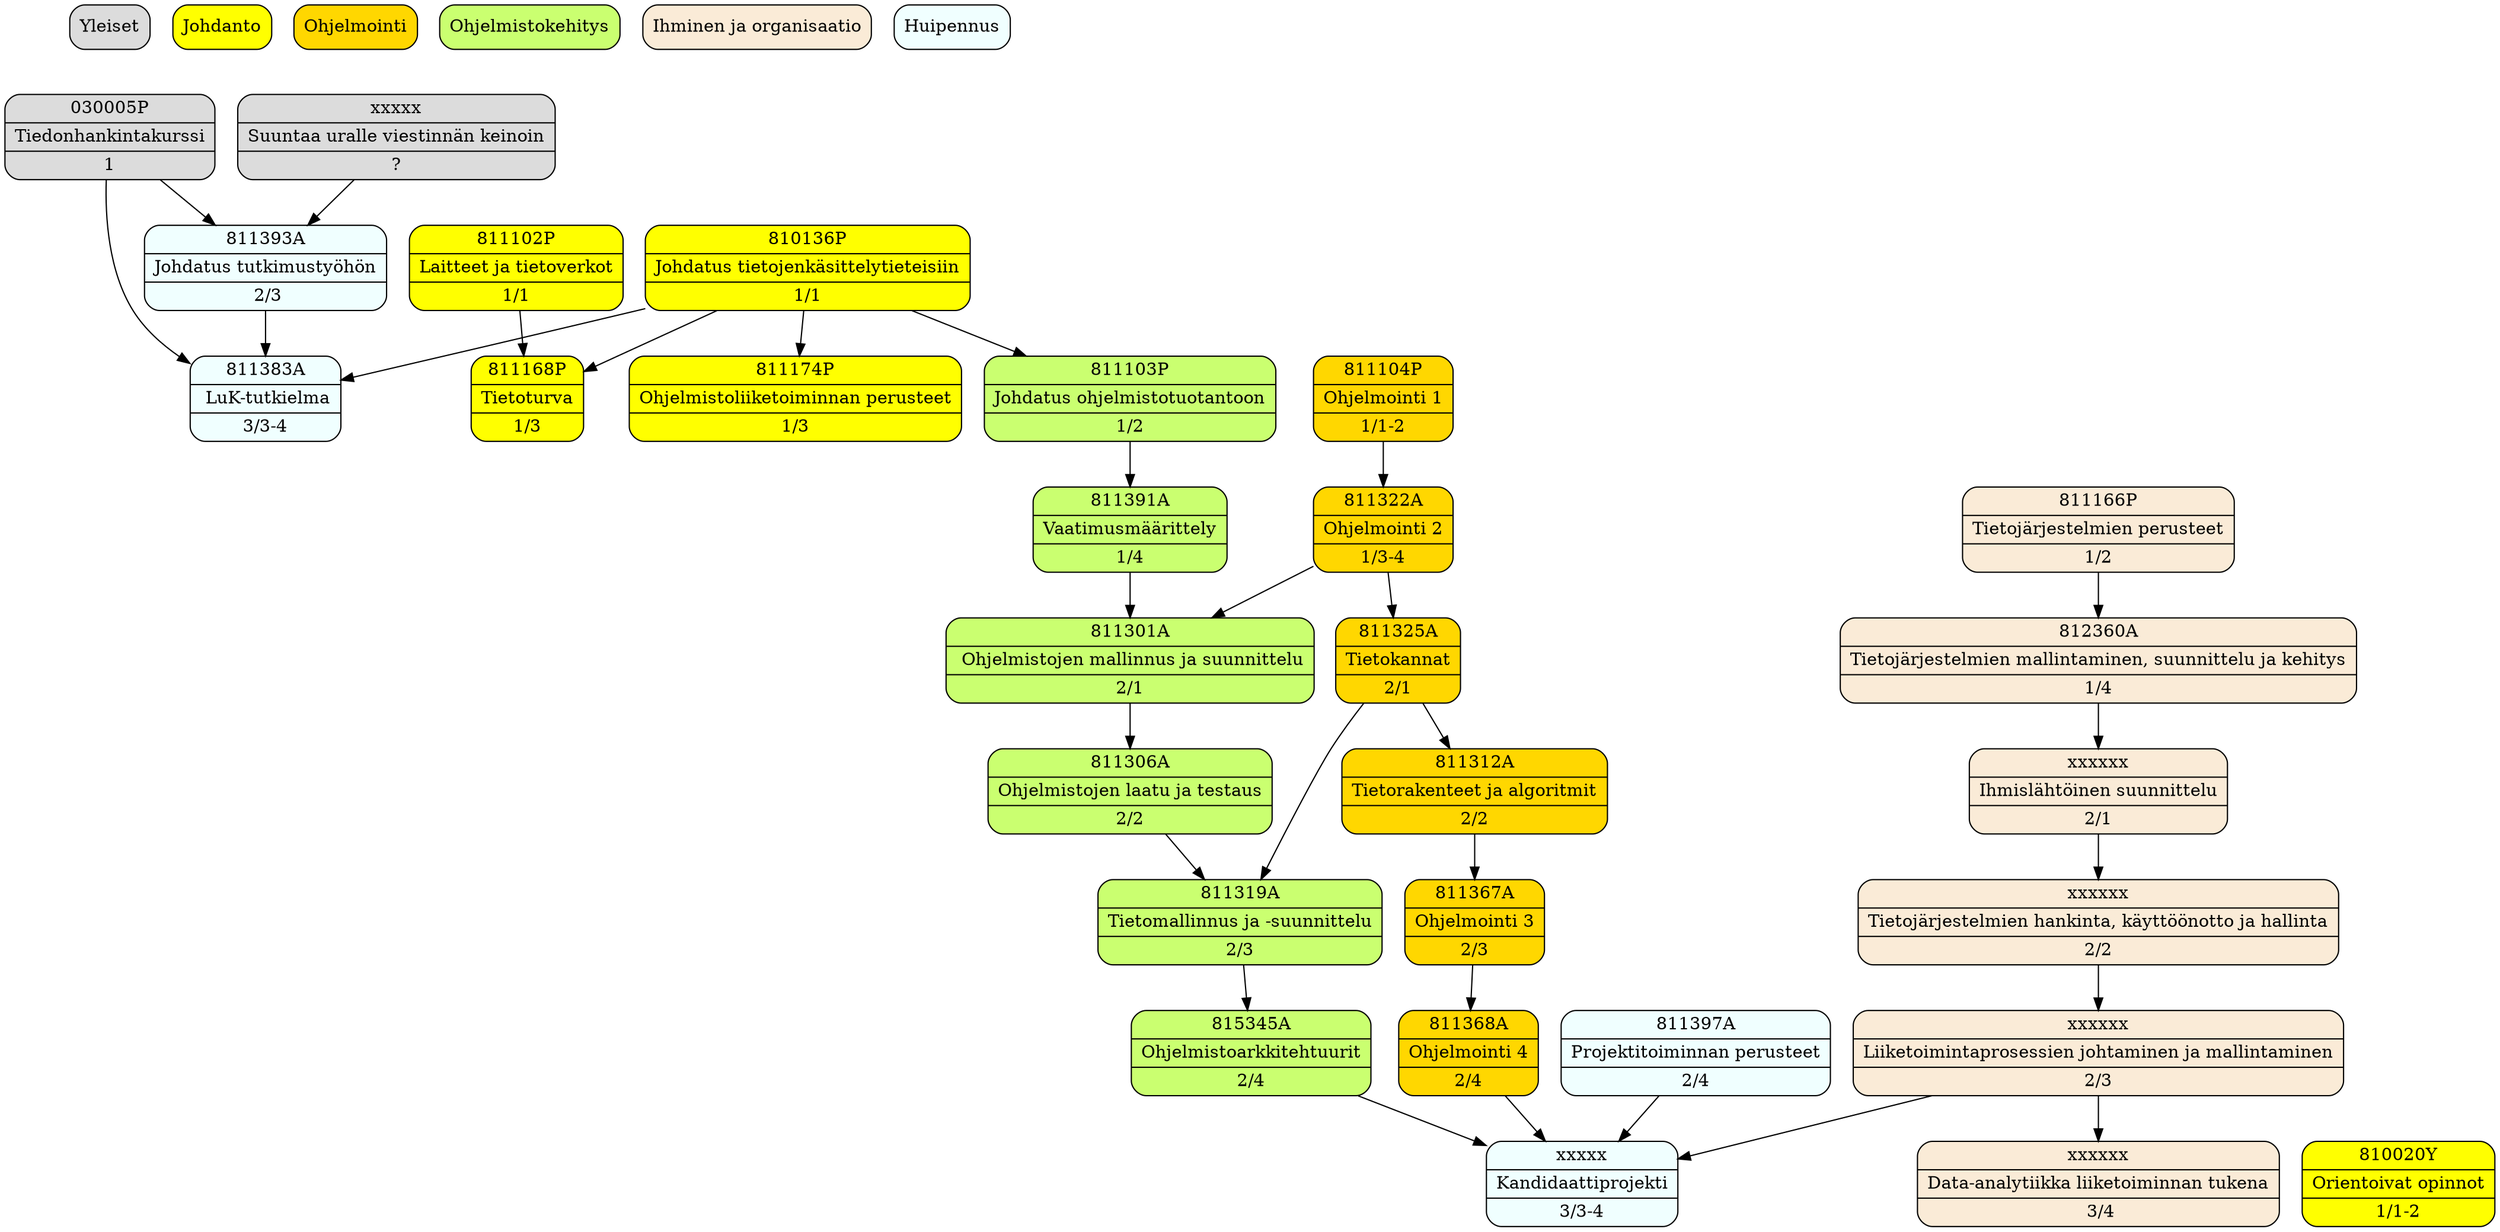 digraph TOLLuK {
   node [shape=record, style="rounded,filled"]
   
   subgraph Yleiset {
      node [fillcolor=gainsboro]
      c030005P [label="{ 030005P | Tiedonhankintakurssi | 1 }"]
      c0006 [label="{ xxxxx | Suuntaa uralle viestinnän keinoin | ? }"]
   }
   
   subgraph Johdanto {
      node [fillcolor=yellow]
      c810020Y [label="{ 810020Y | Orientoivat opinnot | 1/1-2 }"]
      c810136P [label="{ 810136P | Johdatus tietojenkäsittelytieteisiin | 1/1 }"]
      c811168P [label="{ 811168P | Tietoturva | 1/3 }"]
      c811174P [label="{ 811174P | Ohjelmistoliiketoiminnan perusteet | 1/3 }"]
      c811102P [label="{ 811102P | Laitteet ja tietoverkot | 1/1 }"]

      c810136P -> c811168P
      c811102P -> c811168P
      c810136P -> c811174P
   }
   
   subgraph Ohjelmointi {
      node [fillcolor=gold1]
      c811104P [label="{ 811104P | Ohjelmointi 1 | 1/1-2 }"]
      c811322A [label="{ 811322A | Ohjelmointi 2 | 1/3-4 }"]
      c811325A [label="{ 811325A | Tietokannat | 2/1 }"]
      c811312A [label="{ 811312A | Tietorakenteet ja algoritmit | 2/2 }"]
      c811367A [label="{ 811367A | Ohjelmointi 3 | 2/3 }"]
      c811368A [label="{ 811368A | Ohjelmointi 4 | 2/4 }"]
      
      c811104P -> c811322A
      c811312A -> c811367A
      c811367A -> c811368A
      c811325A -> c811312A
      c811322A -> c811325A
   }
   
   subgraph Ohjelmistokehitys {
      node [fillcolor=darkolivegreen1]
      c811103P [label="{ 811103P | Johdatus ohjelmistotuotantoon | 1/2 }"]
      c811391A [label="{ 811391A | Vaatimusmäärittely | 1/4 }"]
      c811301A [label="{ 811301A | Ohjelmistojen mallinnus ja suunnittelu | 2/1 }"]
      c811306A [label="{ 811306A | Ohjelmistojen laatu ja testaus | 2/2 }"]
      c811319A [label="{ 811319A | Tietomallinnus ja -suunnittelu | 2/3 }"]
      c815345A [label="{ 815345A | Ohjelmistoarkkitehtuurit | 2/4 }"]
      
      c810136P -> c811103P
      c811103P -> c811391A
      c811391A -> c811301A
      c811322A -> c811301A
      c811301A -> c811306A
      c811306A -> c811319A
      c811325A -> c811319A
      c811319A -> c815345A
   }
   
   subgraph IhminenOrganisaatio {
      node [fillcolor=antiquewhite]
      c811166P [label="{ 811166P | Tietojärjestelmien perusteet | 1/2 }"]
      c812360A [label="{ 812360A | Tietojärjestelmien mallintaminen, suunnittelu ja kehitys | 1/4 }"]
      c0001 [label="{ xxxxxx | Ihmislähtöinen suunnittelu | 2/1 }"]
      c0002 [label="{ xxxxxx | Tietojärjestelmien hankinta, käyttöönotto ja hallinta | 2/2 }"]
      c0003 [label="{ xxxxxx | Liiketoimintaprosessien johtaminen ja mallintaminen | 2/3 }"]
      c0004 [label="{ xxxxxx | Data-analytiikka liiketoiminnan tukena | 3/4 }"]      

      c811166P -> c812360A
      c812360A -> c0001
      c0001 -> c0002
      c0002 -> c0003
      c0003 -> c0004
   }
   
   subgraph Huipennus {
      node [fillcolor=azure]
      c811397A [label="{ 811397A | Projektitoiminnan perusteet | 2/4 }"]
      c0005 [label="{ xxxxx | Kandidaattiprojekti | 3/3-4 }"]
      c811393A [label="{ 811393A | Johdatus tutkimustyöhön | 2/3 }"]
      c811383A [label="{ 811383A | LuK-tutkielma | 3/3-4 }"]
   
      c030005P -> c811393A
      c0006 -> c811393A
      c811393A -> c811383A
      c030005P -> c811383A
      c810136P -> c811383A
      c811397A -> c0005
      c815345A -> c0005
      c811368A -> c0005
      c0003 -> c0005
   }
   
   subgraph Legend {
      node [shape=box]
      rankdir=TB
      label="Legend"
      style=filled
      rank=source
      yleiset [fillcolor=gainsboro, label="Yleiset"]
      johdanto [fillcolor=yellow, label="Johdanto"]
      ohjelmointi [fillcolor=gold1, label="Ohjelmointi"]
      kehitys [fillcolor=darkolivegreen1, label="Ohjelmistokehitys"]
      ihminen [fillcolor=antiquewhite, label="Ihminen ja organisaatio"]
      huipennus [fillcolor=azure, label="Huipennus"]
   }
}
